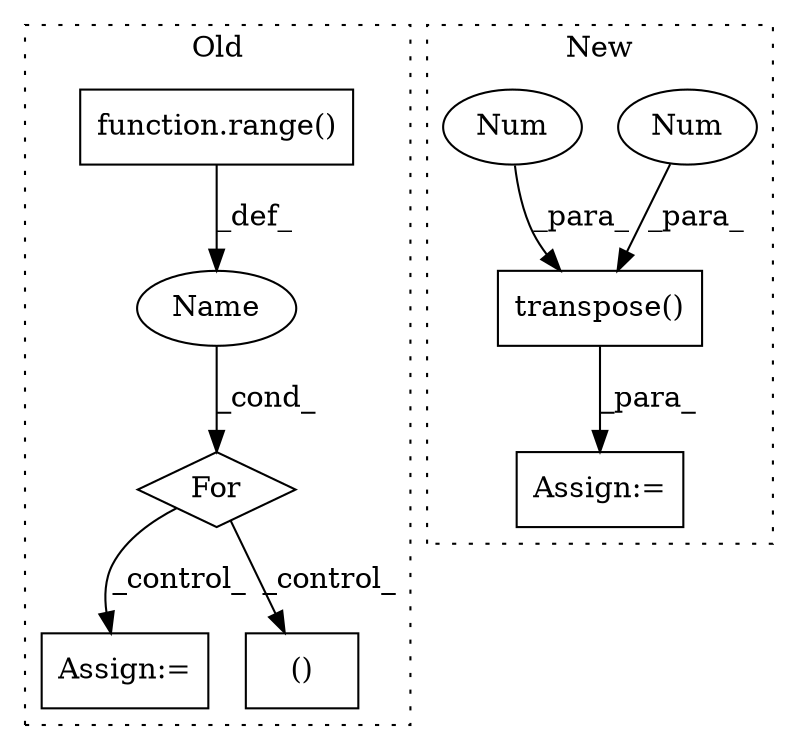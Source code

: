 digraph G {
subgraph cluster0 {
1 [label="For" a="107" s="1539,1565" l="4,14" shape="diamond"];
5 [label="Assign:=" a="68" s="1930" l="3" shape="box"];
6 [label="Name" a="87" s="1543" l="1" shape="ellipse"];
8 [label="()" a="54" s="2182" l="46" shape="box"];
9 [label="function.range()" a="75" s="1548,1564" l="6,1" shape="box"];
label = "Old";
style="dotted";
}
subgraph cluster1 {
2 [label="transpose()" a="75" s="2305,2321" l="12,1" shape="box"];
3 [label="Num" a="76" s="2317" l="1" shape="ellipse"];
4 [label="Num" a="76" s="2320" l="1" shape="ellipse"];
7 [label="Assign:=" a="68" s="2293" l="3" shape="box"];
label = "New";
style="dotted";
}
1 -> 5 [label="_control_"];
1 -> 8 [label="_control_"];
2 -> 7 [label="_para_"];
3 -> 2 [label="_para_"];
4 -> 2 [label="_para_"];
6 -> 1 [label="_cond_"];
9 -> 6 [label="_def_"];
}